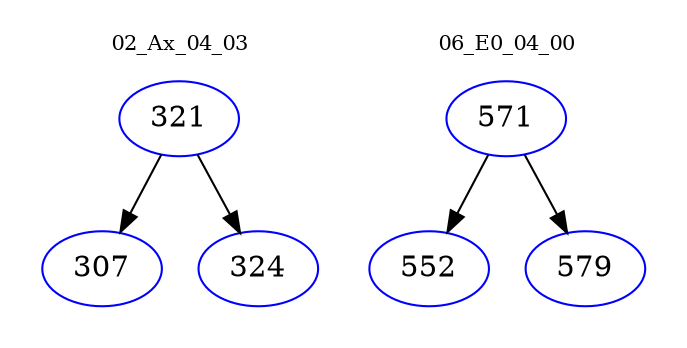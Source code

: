 digraph{
subgraph cluster_0 {
color = white
label = "02_Ax_04_03";
fontsize=10;
T0_321 [label="321", color="blue"]
T0_321 -> T0_307 [color="black"]
T0_307 [label="307", color="blue"]
T0_321 -> T0_324 [color="black"]
T0_324 [label="324", color="blue"]
}
subgraph cluster_1 {
color = white
label = "06_E0_04_00";
fontsize=10;
T1_571 [label="571", color="blue"]
T1_571 -> T1_552 [color="black"]
T1_552 [label="552", color="blue"]
T1_571 -> T1_579 [color="black"]
T1_579 [label="579", color="blue"]
}
}
